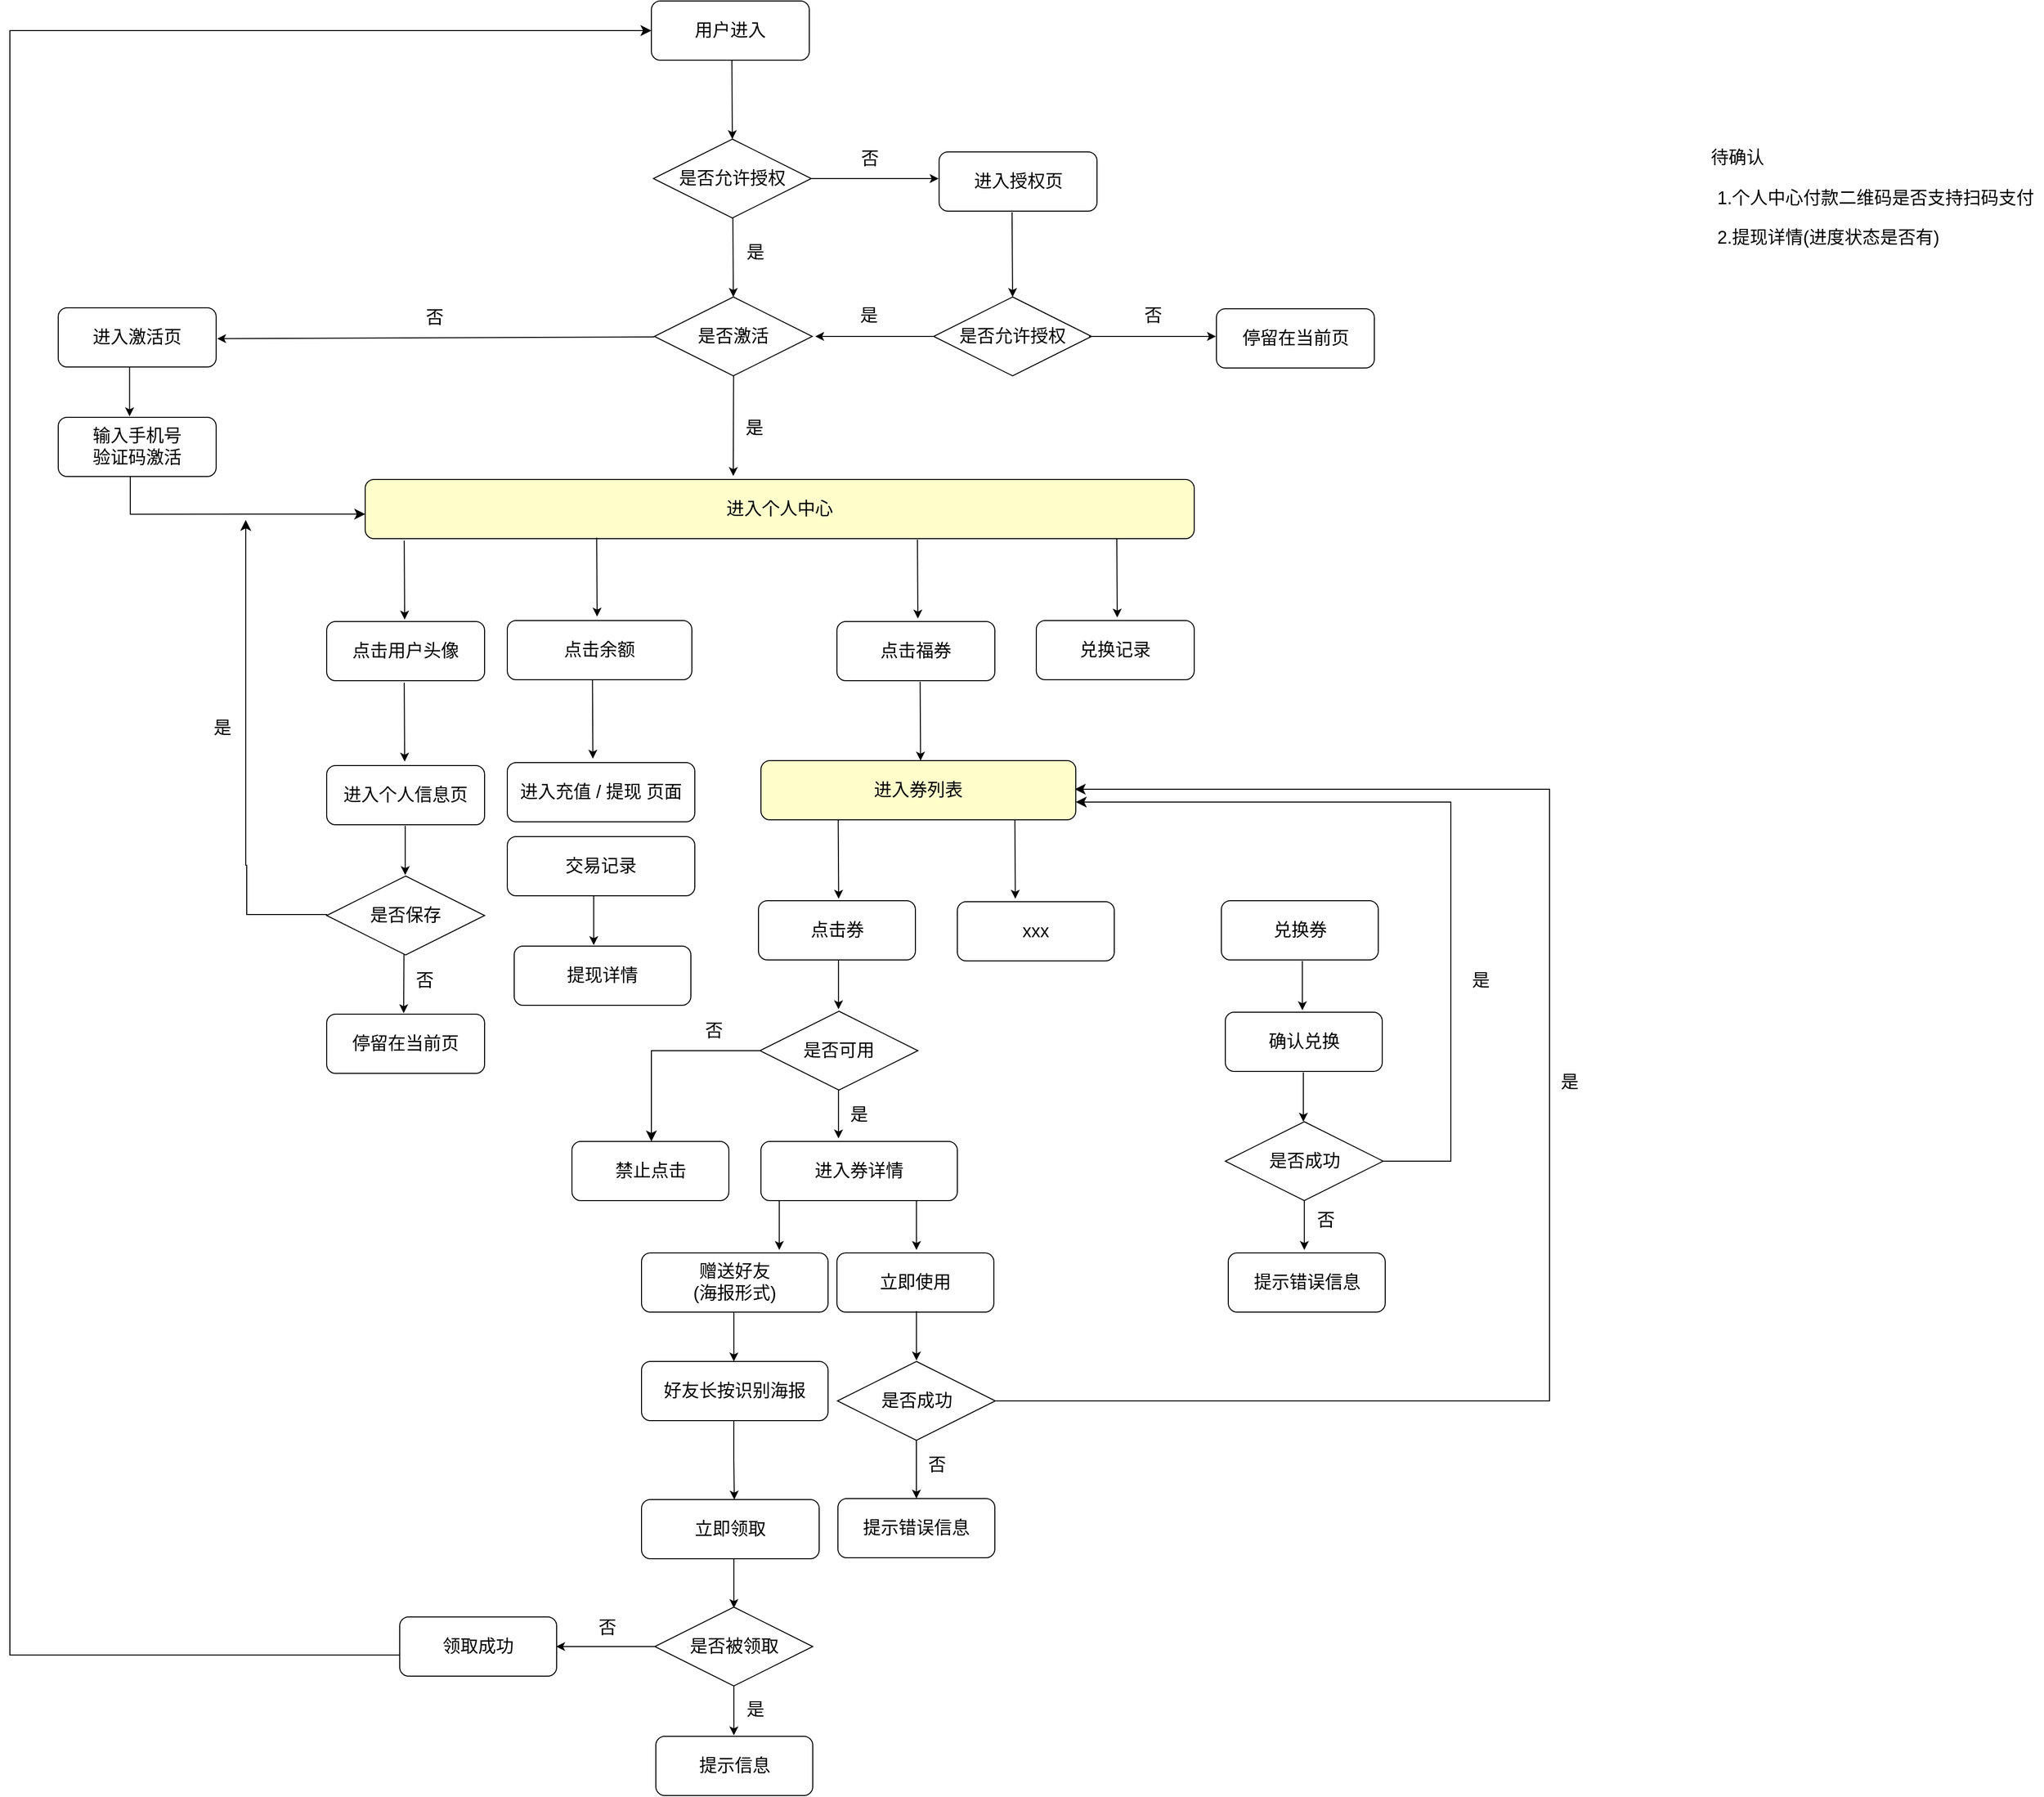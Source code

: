 <mxfile version="21.2.9" type="github">
  <diagram name="第 1 页" id="RvbOkiFRiEU_Y_Q_C5jR">
    <mxGraphModel dx="3404" dy="3253" grid="1" gridSize="10" guides="1" tooltips="1" connect="1" arrows="1" fold="1" page="1" pageScale="1" pageWidth="827" pageHeight="1169" math="0" shadow="0">
      <root>
        <mxCell id="0" />
        <mxCell id="1" parent="0" />
        <mxCell id="TUClwBRdHytam8DGEJX_-6" value="&lt;font style=&quot;font-size: 18px;&quot;&gt;是否激活&lt;/font&gt;" style="rhombus;whiteSpace=wrap;html=1;" vertex="1" parent="1">
          <mxGeometry x="-907" y="-976" width="160" height="80" as="geometry" />
        </mxCell>
        <mxCell id="TUClwBRdHytam8DGEJX_-8" value="" style="endArrow=classic;html=1;rounded=0;entryX=0.444;entryY=-0.058;entryDx=0;entryDy=0;entryPerimeter=0;" edge="1" parent="1" target="TUClwBRdHytam8DGEJX_-14">
          <mxGeometry width="50" height="50" relative="1" as="geometry">
            <mxPoint x="-826.71" y="-896" as="sourcePoint" />
            <mxPoint x="-826.71" y="-796" as="targetPoint" />
          </mxGeometry>
        </mxCell>
        <mxCell id="TUClwBRdHytam8DGEJX_-10" value="&lt;font style=&quot;font-size: 18px;&quot;&gt;是&lt;/font&gt;" style="text;html=1;align=center;verticalAlign=middle;resizable=0;points=[];autosize=1;strokeColor=none;fillColor=none;" vertex="1" parent="1">
          <mxGeometry x="-826" y="-863" width="40" height="40" as="geometry" />
        </mxCell>
        <mxCell id="TUClwBRdHytam8DGEJX_-11" value="" style="endArrow=classic;html=1;rounded=0;exitX=0;exitY=0.507;exitDx=0;exitDy=0;exitPerimeter=0;" edge="1" parent="1">
          <mxGeometry width="50" height="50" relative="1" as="geometry">
            <mxPoint x="-907.0" y="-935.44" as="sourcePoint" />
            <mxPoint x="-1350" y="-933.71" as="targetPoint" />
          </mxGeometry>
        </mxCell>
        <mxCell id="TUClwBRdHytam8DGEJX_-13" value="&lt;font style=&quot;font-size: 18px;&quot;&gt;否&lt;/font&gt;" style="text;html=1;align=center;verticalAlign=middle;resizable=0;points=[];autosize=1;strokeColor=none;fillColor=none;" vertex="1" parent="1">
          <mxGeometry x="-1150" y="-975" width="40" height="40" as="geometry" />
        </mxCell>
        <mxCell id="TUClwBRdHytam8DGEJX_-14" value="&lt;font style=&quot;font-size: 18px;&quot;&gt;进入个人中心&lt;/font&gt;" style="rounded=1;whiteSpace=wrap;html=1;fillColor=#FFFFCC;" vertex="1" parent="1">
          <mxGeometry x="-1200" y="-791" width="840" height="60" as="geometry" />
        </mxCell>
        <mxCell id="TUClwBRdHytam8DGEJX_-15" value="&lt;font style=&quot;font-size: 18px;&quot;&gt;进入激活页&lt;/font&gt;" style="rounded=1;whiteSpace=wrap;html=1;" vertex="1" parent="1">
          <mxGeometry x="-1511" y="-965" width="160" height="60" as="geometry" />
        </mxCell>
        <mxCell id="TUClwBRdHytam8DGEJX_-17" value="" style="edgeStyle=segmentEdgeStyle;endArrow=classic;html=1;curved=0;rounded=0;endSize=8;startSize=8;entryX=0;entryY=0.586;entryDx=0;entryDy=0;entryPerimeter=0;" edge="1" parent="1" target="TUClwBRdHytam8DGEJX_-14">
          <mxGeometry width="50" height="50" relative="1" as="geometry">
            <mxPoint x="-1438" y="-796" as="sourcePoint" />
            <mxPoint x="-1208" y="-755" as="targetPoint" />
            <Array as="points">
              <mxPoint x="-1438" y="-756" />
            </Array>
          </mxGeometry>
        </mxCell>
        <mxCell id="TUClwBRdHytam8DGEJX_-18" value="&lt;font style=&quot;font-size: 18px;&quot;&gt;输入手机号&lt;br&gt;验证码激活&lt;br&gt;&lt;/font&gt;" style="rounded=1;whiteSpace=wrap;html=1;" vertex="1" parent="1">
          <mxGeometry x="-1511" y="-854" width="160" height="60" as="geometry" />
        </mxCell>
        <mxCell id="TUClwBRdHytam8DGEJX_-19" value="" style="endArrow=classic;html=1;rounded=0;" edge="1" parent="1">
          <mxGeometry width="50" height="50" relative="1" as="geometry">
            <mxPoint x="-1438.71" y="-905" as="sourcePoint" />
            <mxPoint x="-1438.71" y="-855" as="targetPoint" />
          </mxGeometry>
        </mxCell>
        <mxCell id="TUClwBRdHytam8DGEJX_-20" value="" style="endArrow=classic;html=1;rounded=0;" edge="1" parent="1">
          <mxGeometry width="50" height="50" relative="1" as="geometry">
            <mxPoint x="-1160.43" y="-729" as="sourcePoint" />
            <mxPoint x="-1160" y="-649" as="targetPoint" />
          </mxGeometry>
        </mxCell>
        <mxCell id="TUClwBRdHytam8DGEJX_-21" value="" style="endArrow=classic;html=1;rounded=0;" edge="1" parent="1">
          <mxGeometry width="50" height="50" relative="1" as="geometry">
            <mxPoint x="-827.43" y="-1056" as="sourcePoint" />
            <mxPoint x="-827" y="-976" as="targetPoint" />
          </mxGeometry>
        </mxCell>
        <mxCell id="TUClwBRdHytam8DGEJX_-22" value="&lt;font style=&quot;font-size: 18px;&quot;&gt;点击用户头像&lt;/font&gt;" style="rounded=1;whiteSpace=wrap;html=1;" vertex="1" parent="1">
          <mxGeometry x="-1239" y="-647" width="160" height="60" as="geometry" />
        </mxCell>
        <mxCell id="TUClwBRdHytam8DGEJX_-25" value="" style="endArrow=classic;html=1;rounded=0;" edge="1" parent="1">
          <mxGeometry width="50" height="50" relative="1" as="geometry">
            <mxPoint x="-1160.43" y="-585" as="sourcePoint" />
            <mxPoint x="-1160" y="-505" as="targetPoint" />
          </mxGeometry>
        </mxCell>
        <mxCell id="TUClwBRdHytam8DGEJX_-26" value="&lt;font style=&quot;font-size: 18px;&quot;&gt;进入个人信息页&lt;/font&gt;" style="rounded=1;whiteSpace=wrap;html=1;" vertex="1" parent="1">
          <mxGeometry x="-1239" y="-501" width="160" height="60" as="geometry" />
        </mxCell>
        <mxCell id="TUClwBRdHytam8DGEJX_-27" value="&lt;font style=&quot;font-size: 18px;&quot;&gt;是否保存&lt;/font&gt;" style="rhombus;whiteSpace=wrap;html=1;" vertex="1" parent="1">
          <mxGeometry x="-1239" y="-389" width="160" height="80" as="geometry" />
        </mxCell>
        <mxCell id="TUClwBRdHytam8DGEJX_-29" value="" style="endArrow=classic;html=1;rounded=0;" edge="1" parent="1">
          <mxGeometry width="50" height="50" relative="1" as="geometry">
            <mxPoint x="-1159.43" y="-440" as="sourcePoint" />
            <mxPoint x="-1159.43" y="-390" as="targetPoint" />
          </mxGeometry>
        </mxCell>
        <mxCell id="TUClwBRdHytam8DGEJX_-32" value="" style="edgeStyle=segmentEdgeStyle;endArrow=classic;html=1;curved=0;rounded=0;endSize=8;startSize=8;exitX=0;exitY=0.5;exitDx=0;exitDy=0;" edge="1" parent="1" source="TUClwBRdHytam8DGEJX_-27">
          <mxGeometry width="50" height="50" relative="1" as="geometry">
            <mxPoint x="-1220" y="-350" as="sourcePoint" />
            <mxPoint x="-1321" y="-750" as="targetPoint" />
            <Array as="points">
              <mxPoint x="-1320" y="-350" />
              <mxPoint x="-1320" y="-400" />
            </Array>
          </mxGeometry>
        </mxCell>
        <mxCell id="TUClwBRdHytam8DGEJX_-33" value="&lt;font style=&quot;font-size: 18px;&quot;&gt;是&lt;/font&gt;" style="text;html=1;align=center;verticalAlign=middle;resizable=0;points=[];autosize=1;strokeColor=none;fillColor=none;" vertex="1" parent="1">
          <mxGeometry x="-1365" y="-559" width="40" height="40" as="geometry" />
        </mxCell>
        <mxCell id="TUClwBRdHytam8DGEJX_-36" value="" style="endArrow=classic;html=1;rounded=0;" edge="1" parent="1">
          <mxGeometry width="50" height="50" relative="1" as="geometry">
            <mxPoint x="-1160.71" y="-310" as="sourcePoint" />
            <mxPoint x="-1161" y="-250" as="targetPoint" />
          </mxGeometry>
        </mxCell>
        <mxCell id="TUClwBRdHytam8DGEJX_-37" value="&lt;font style=&quot;font-size: 18px;&quot;&gt;否&lt;/font&gt;" style="text;html=1;align=center;verticalAlign=middle;resizable=0;points=[];autosize=1;strokeColor=none;fillColor=none;" vertex="1" parent="1">
          <mxGeometry x="-1160" y="-303" width="40" height="40" as="geometry" />
        </mxCell>
        <mxCell id="TUClwBRdHytam8DGEJX_-38" value="&lt;font style=&quot;font-size: 18px;&quot;&gt;停留在当前页&lt;/font&gt;" style="rounded=1;whiteSpace=wrap;html=1;" vertex="1" parent="1">
          <mxGeometry x="-1239" y="-249" width="160" height="60" as="geometry" />
        </mxCell>
        <mxCell id="TUClwBRdHytam8DGEJX_-39" value="" style="endArrow=classic;html=1;rounded=0;" edge="1" parent="1">
          <mxGeometry width="50" height="50" relative="1" as="geometry">
            <mxPoint x="-965.43" y="-732" as="sourcePoint" />
            <mxPoint x="-965" y="-652" as="targetPoint" />
          </mxGeometry>
        </mxCell>
        <mxCell id="TUClwBRdHytam8DGEJX_-40" value="&lt;font style=&quot;font-size: 18px;&quot;&gt;点击余额&lt;/font&gt;" style="rounded=1;whiteSpace=wrap;html=1;" vertex="1" parent="1">
          <mxGeometry x="-1056" y="-648" width="187" height="60" as="geometry" />
        </mxCell>
        <mxCell id="TUClwBRdHytam8DGEJX_-41" value="&lt;font style=&quot;font-size: 18px;&quot;&gt;点击福券&lt;/font&gt;" style="rounded=1;whiteSpace=wrap;html=1;" vertex="1" parent="1">
          <mxGeometry x="-722" y="-647" width="160" height="60" as="geometry" />
        </mxCell>
        <mxCell id="TUClwBRdHytam8DGEJX_-42" value="" style="endArrow=classic;html=1;rounded=0;" edge="1" parent="1">
          <mxGeometry width="50" height="50" relative="1" as="geometry">
            <mxPoint x="-640.43" y="-730" as="sourcePoint" />
            <mxPoint x="-640" y="-650" as="targetPoint" />
          </mxGeometry>
        </mxCell>
        <mxCell id="TUClwBRdHytam8DGEJX_-43" value="" style="endArrow=classic;html=1;rounded=0;" edge="1" parent="1">
          <mxGeometry width="50" height="50" relative="1" as="geometry">
            <mxPoint x="-969.71" y="-588" as="sourcePoint" />
            <mxPoint x="-969.28" y="-508" as="targetPoint" />
          </mxGeometry>
        </mxCell>
        <mxCell id="TUClwBRdHytam8DGEJX_-44" value="&lt;font style=&quot;font-size: 18px;&quot;&gt;进入充值 / 提现 页面&lt;/font&gt;" style="rounded=1;whiteSpace=wrap;html=1;" vertex="1" parent="1">
          <mxGeometry x="-1056" y="-504" width="190" height="60" as="geometry" />
        </mxCell>
        <mxCell id="TUClwBRdHytam8DGEJX_-46" value="&lt;font style=&quot;font-size: 18px;&quot;&gt;交易记录&lt;/font&gt;" style="rounded=1;whiteSpace=wrap;html=1;" vertex="1" parent="1">
          <mxGeometry x="-1056" y="-429" width="190" height="60" as="geometry" />
        </mxCell>
        <mxCell id="TUClwBRdHytam8DGEJX_-47" value="" style="endArrow=classic;html=1;rounded=0;" edge="1" parent="1">
          <mxGeometry width="50" height="50" relative="1" as="geometry">
            <mxPoint x="-637.71" y="-586" as="sourcePoint" />
            <mxPoint x="-637.28" y="-506" as="targetPoint" />
          </mxGeometry>
        </mxCell>
        <mxCell id="TUClwBRdHytam8DGEJX_-48" value="&lt;font style=&quot;font-size: 18px;&quot;&gt;进入券列表&lt;/font&gt;" style="rounded=1;whiteSpace=wrap;html=1;fillColor=#FFFFCC;" vertex="1" parent="1">
          <mxGeometry x="-799" y="-506" width="319" height="60" as="geometry" />
        </mxCell>
        <mxCell id="TUClwBRdHytam8DGEJX_-49" value="" style="endArrow=classic;html=1;rounded=0;" edge="1" parent="1">
          <mxGeometry width="50" height="50" relative="1" as="geometry">
            <mxPoint x="-720.71" y="-446" as="sourcePoint" />
            <mxPoint x="-720.28" y="-366" as="targetPoint" />
          </mxGeometry>
        </mxCell>
        <mxCell id="TUClwBRdHytam8DGEJX_-50" value="&lt;font style=&quot;font-size: 18px;&quot;&gt;点击券&lt;/font&gt;" style="rounded=1;whiteSpace=wrap;html=1;" vertex="1" parent="1">
          <mxGeometry x="-801.5" y="-364" width="159" height="60" as="geometry" />
        </mxCell>
        <mxCell id="TUClwBRdHytam8DGEJX_-51" value="&lt;font style=&quot;font-size: 18px;&quot;&gt;是否可用&lt;/font&gt;" style="rhombus;whiteSpace=wrap;html=1;" vertex="1" parent="1">
          <mxGeometry x="-800" y="-252" width="160" height="80" as="geometry" />
        </mxCell>
        <mxCell id="TUClwBRdHytam8DGEJX_-52" value="" style="endArrow=classic;html=1;rounded=0;" edge="1" parent="1">
          <mxGeometry width="50" height="50" relative="1" as="geometry">
            <mxPoint x="-720.43" y="-304" as="sourcePoint" />
            <mxPoint x="-720.43" y="-254" as="targetPoint" />
          </mxGeometry>
        </mxCell>
        <mxCell id="TUClwBRdHytam8DGEJX_-53" value="" style="endArrow=classic;html=1;rounded=0;" edge="1" parent="1">
          <mxGeometry width="50" height="50" relative="1" as="geometry">
            <mxPoint x="-720.43" y="-173" as="sourcePoint" />
            <mxPoint x="-720.43" y="-123" as="targetPoint" />
          </mxGeometry>
        </mxCell>
        <mxCell id="TUClwBRdHytam8DGEJX_-54" value="&lt;font style=&quot;font-size: 18px;&quot;&gt;是&lt;/font&gt;" style="text;html=1;align=center;verticalAlign=middle;resizable=0;points=[];autosize=1;strokeColor=none;fillColor=none;" vertex="1" parent="1">
          <mxGeometry x="-720" y="-167" width="40" height="40" as="geometry" />
        </mxCell>
        <mxCell id="TUClwBRdHytam8DGEJX_-55" value="&lt;font style=&quot;font-size: 18px;&quot;&gt;进入券详情&lt;br&gt;&lt;/font&gt;" style="rounded=1;whiteSpace=wrap;html=1;" vertex="1" parent="1">
          <mxGeometry x="-799" y="-120" width="199" height="60" as="geometry" />
        </mxCell>
        <mxCell id="TUClwBRdHytam8DGEJX_-56" value="" style="endArrow=classic;html=1;rounded=0;" edge="1" parent="1">
          <mxGeometry width="50" height="50" relative="1" as="geometry">
            <mxPoint x="-541.71" y="-446" as="sourcePoint" />
            <mxPoint x="-541.28" y="-366" as="targetPoint" />
          </mxGeometry>
        </mxCell>
        <mxCell id="TUClwBRdHytam8DGEJX_-57" value="&lt;font style=&quot;font-size: 18px;&quot;&gt;兑换券&lt;/font&gt;" style="rounded=1;whiteSpace=wrap;html=1;" vertex="1" parent="1">
          <mxGeometry x="-332.5" y="-364" width="159" height="60" as="geometry" />
        </mxCell>
        <mxCell id="TUClwBRdHytam8DGEJX_-59" value="&lt;font style=&quot;font-size: 18px;&quot;&gt;否&lt;/font&gt;" style="text;html=1;align=center;verticalAlign=middle;resizable=0;points=[];autosize=1;strokeColor=none;fillColor=none;" vertex="1" parent="1">
          <mxGeometry x="-867" y="-252" width="40" height="40" as="geometry" />
        </mxCell>
        <mxCell id="TUClwBRdHytam8DGEJX_-60" value="&lt;font style=&quot;font-size: 18px;&quot;&gt;禁止点击&lt;/font&gt;" style="rounded=1;whiteSpace=wrap;html=1;" vertex="1" parent="1">
          <mxGeometry x="-990.5" y="-120" width="159" height="60" as="geometry" />
        </mxCell>
        <mxCell id="TUClwBRdHytam8DGEJX_-61" value="" style="edgeStyle=segmentEdgeStyle;endArrow=classic;html=1;curved=0;rounded=0;endSize=8;startSize=8;exitX=0;exitY=0.5;exitDx=0;exitDy=0;" edge="1" parent="1" source="TUClwBRdHytam8DGEJX_-51">
          <mxGeometry width="50" height="50" relative="1" as="geometry">
            <mxPoint x="-854" y="-140" as="sourcePoint" />
            <mxPoint x="-910" y="-120" as="targetPoint" />
            <Array as="points">
              <mxPoint x="-910" y="-212" />
            </Array>
          </mxGeometry>
        </mxCell>
        <mxCell id="TUClwBRdHytam8DGEJX_-63" value="" style="endArrow=classic;html=1;rounded=0;" edge="1" parent="1">
          <mxGeometry width="50" height="50" relative="1" as="geometry">
            <mxPoint x="-250.43" y="-303" as="sourcePoint" />
            <mxPoint x="-250.43" y="-253" as="targetPoint" />
          </mxGeometry>
        </mxCell>
        <mxCell id="TUClwBRdHytam8DGEJX_-64" value="&lt;font style=&quot;font-size: 18px;&quot;&gt;确认兑换&lt;/font&gt;" style="rounded=1;whiteSpace=wrap;html=1;" vertex="1" parent="1">
          <mxGeometry x="-328.5" y="-251" width="159" height="60" as="geometry" />
        </mxCell>
        <mxCell id="TUClwBRdHytam8DGEJX_-65" value="" style="endArrow=classic;html=1;rounded=0;" edge="1" parent="1">
          <mxGeometry width="50" height="50" relative="1" as="geometry">
            <mxPoint x="-249.43" y="-190" as="sourcePoint" />
            <mxPoint x="-249.43" y="-140" as="targetPoint" />
          </mxGeometry>
        </mxCell>
        <mxCell id="TUClwBRdHytam8DGEJX_-67" value="&lt;font style=&quot;font-size: 18px;&quot;&gt;是否成功&lt;/font&gt;" style="rhombus;whiteSpace=wrap;html=1;" vertex="1" parent="1">
          <mxGeometry x="-328.5" y="-140" width="160" height="80" as="geometry" />
        </mxCell>
        <mxCell id="TUClwBRdHytam8DGEJX_-68" value="" style="endArrow=classic;html=1;rounded=0;" edge="1" parent="1">
          <mxGeometry width="50" height="50" relative="1" as="geometry">
            <mxPoint x="-248.43" y="-60" as="sourcePoint" />
            <mxPoint x="-248.43" y="-10" as="targetPoint" />
          </mxGeometry>
        </mxCell>
        <mxCell id="TUClwBRdHytam8DGEJX_-69" value="&lt;font style=&quot;font-size: 18px;&quot;&gt;否&lt;/font&gt;" style="text;html=1;align=center;verticalAlign=middle;resizable=0;points=[];autosize=1;strokeColor=none;fillColor=none;" vertex="1" parent="1">
          <mxGeometry x="-247" y="-60" width="40" height="40" as="geometry" />
        </mxCell>
        <mxCell id="TUClwBRdHytam8DGEJX_-70" value="&lt;font style=&quot;font-size: 18px;&quot;&gt;提示错误信息&lt;/font&gt;" style="rounded=1;whiteSpace=wrap;html=1;" vertex="1" parent="1">
          <mxGeometry x="-325.5" y="-7" width="159" height="60" as="geometry" />
        </mxCell>
        <mxCell id="TUClwBRdHytam8DGEJX_-71" value="" style="edgeStyle=segmentEdgeStyle;endArrow=classic;html=1;curved=0;rounded=0;endSize=8;startSize=8;entryX=1;entryY=0.5;entryDx=0;entryDy=0;exitX=1;exitY=0.5;exitDx=0;exitDy=0;" edge="1" parent="1" source="TUClwBRdHytam8DGEJX_-67">
          <mxGeometry width="50" height="50" relative="1" as="geometry">
            <mxPoint x="-458.5" y="-88" as="sourcePoint" />
            <mxPoint x="-480" y="-464" as="targetPoint" />
            <Array as="points">
              <mxPoint x="-100" y="-100" />
              <mxPoint x="-100" y="-464" />
            </Array>
          </mxGeometry>
        </mxCell>
        <mxCell id="TUClwBRdHytam8DGEJX_-72" value="&lt;font style=&quot;font-size: 18px;&quot;&gt;是&lt;/font&gt;" style="text;html=1;align=center;verticalAlign=middle;resizable=0;points=[];autosize=1;strokeColor=none;fillColor=none;" vertex="1" parent="1">
          <mxGeometry x="-90" y="-303" width="40" height="40" as="geometry" />
        </mxCell>
        <mxCell id="TUClwBRdHytam8DGEJX_-75" value="" style="endArrow=classic;html=1;rounded=0;" edge="1" parent="1">
          <mxGeometry width="50" height="50" relative="1" as="geometry">
            <mxPoint x="-780.43" y="-60" as="sourcePoint" />
            <mxPoint x="-780.43" y="-10" as="targetPoint" />
          </mxGeometry>
        </mxCell>
        <mxCell id="TUClwBRdHytam8DGEJX_-76" value="&lt;span style=&quot;font-size: 18px;&quot;&gt;立即使用&lt;/span&gt;" style="rounded=1;whiteSpace=wrap;html=1;" vertex="1" parent="1">
          <mxGeometry x="-722" y="-7" width="159" height="60" as="geometry" />
        </mxCell>
        <mxCell id="TUClwBRdHytam8DGEJX_-77" value="&lt;font style=&quot;font-size: 18px;&quot;&gt;是否成功&lt;/font&gt;" style="rhombus;whiteSpace=wrap;html=1;" vertex="1" parent="1">
          <mxGeometry x="-721.5" y="103" width="160" height="80" as="geometry" />
        </mxCell>
        <mxCell id="TUClwBRdHytam8DGEJX_-78" value="" style="endArrow=classic;html=1;rounded=0;" edge="1" parent="1">
          <mxGeometry width="50" height="50" relative="1" as="geometry">
            <mxPoint x="-641.43" y="52" as="sourcePoint" />
            <mxPoint x="-641.43" y="102" as="targetPoint" />
          </mxGeometry>
        </mxCell>
        <mxCell id="TUClwBRdHytam8DGEJX_-79" value="&lt;font style=&quot;font-size: 18px;&quot;&gt;提示错误信息&lt;/font&gt;" style="rounded=1;whiteSpace=wrap;html=1;" vertex="1" parent="1">
          <mxGeometry x="-721" y="242" width="159" height="60" as="geometry" />
        </mxCell>
        <mxCell id="TUClwBRdHytam8DGEJX_-81" value="&lt;font style=&quot;font-size: 18px;&quot;&gt;否&lt;/font&gt;" style="text;html=1;align=center;verticalAlign=middle;resizable=0;points=[];autosize=1;strokeColor=none;fillColor=none;" vertex="1" parent="1">
          <mxGeometry x="-641" y="188" width="40" height="40" as="geometry" />
        </mxCell>
        <mxCell id="TUClwBRdHytam8DGEJX_-83" value="" style="edgeStyle=segmentEdgeStyle;endArrow=classic;html=1;curved=0;rounded=0;endSize=8;startSize=8;entryX=1;entryY=0.5;entryDx=0;entryDy=0;exitX=1;exitY=0.5;exitDx=0;exitDy=0;" edge="1" parent="1" source="TUClwBRdHytam8DGEJX_-77">
          <mxGeometry width="50" height="50" relative="1" as="geometry">
            <mxPoint x="-560" y="143" as="sourcePoint" />
            <mxPoint x="-481" y="-477.0" as="targetPoint" />
            <Array as="points">
              <mxPoint y="143" />
              <mxPoint y="-477" />
            </Array>
          </mxGeometry>
        </mxCell>
        <mxCell id="TUClwBRdHytam8DGEJX_-84" value="&lt;font style=&quot;font-size: 18px;&quot;&gt;是&lt;/font&gt;" style="text;html=1;align=center;verticalAlign=middle;resizable=0;points=[];autosize=1;strokeColor=none;fillColor=none;" vertex="1" parent="1">
          <mxGeometry y="-200" width="40" height="40" as="geometry" />
        </mxCell>
        <mxCell id="TUClwBRdHytam8DGEJX_-85" value="" style="endArrow=classic;html=1;rounded=0;entryX=0.5;entryY=0;entryDx=0;entryDy=0;exitX=0.5;exitY=1;exitDx=0;exitDy=0;" edge="1" parent="1" source="TUClwBRdHytam8DGEJX_-77" target="TUClwBRdHytam8DGEJX_-79">
          <mxGeometry width="50" height="50" relative="1" as="geometry">
            <mxPoint x="-641.43" y="184" as="sourcePoint" />
            <mxPoint x="-641.43" y="234" as="targetPoint" />
          </mxGeometry>
        </mxCell>
        <mxCell id="TUClwBRdHytam8DGEJX_-87" value="&lt;span style=&quot;font-size: 18px;&quot;&gt;兑换记录&lt;/span&gt;" style="rounded=1;whiteSpace=wrap;html=1;" vertex="1" parent="1">
          <mxGeometry x="-520" y="-648" width="160" height="60" as="geometry" />
        </mxCell>
        <mxCell id="TUClwBRdHytam8DGEJX_-88" value="" style="endArrow=classic;html=1;rounded=0;" edge="1" parent="1">
          <mxGeometry width="50" height="50" relative="1" as="geometry">
            <mxPoint x="-438.43" y="-731" as="sourcePoint" />
            <mxPoint x="-438" y="-651" as="targetPoint" />
          </mxGeometry>
        </mxCell>
        <mxCell id="TUClwBRdHytam8DGEJX_-90" value="&lt;font style=&quot;font-size: 18px;&quot;&gt;提现详情&lt;/font&gt;" style="rounded=1;whiteSpace=wrap;html=1;" vertex="1" parent="1">
          <mxGeometry x="-1049" y="-318" width="179" height="60" as="geometry" />
        </mxCell>
        <mxCell id="TUClwBRdHytam8DGEJX_-91" value="" style="endArrow=classic;html=1;rounded=0;" edge="1" parent="1">
          <mxGeometry width="50" height="50" relative="1" as="geometry">
            <mxPoint x="-968.43" y="-369" as="sourcePoint" />
            <mxPoint x="-968.43" y="-319" as="targetPoint" />
          </mxGeometry>
        </mxCell>
        <mxCell id="TUClwBRdHytam8DGEJX_-95" value="&lt;font style=&quot;font-size: 18px;&quot;&gt;用户进入&lt;/font&gt;" style="rounded=1;whiteSpace=wrap;html=1;" vertex="1" parent="1">
          <mxGeometry x="-910" y="-1276" width="160" height="60" as="geometry" />
        </mxCell>
        <mxCell id="TUClwBRdHytam8DGEJX_-96" value="&lt;font style=&quot;font-size: 18px;&quot;&gt;是否允许授权&lt;/font&gt;" style="rhombus;whiteSpace=wrap;html=1;" vertex="1" parent="1">
          <mxGeometry x="-908" y="-1136" width="160" height="80" as="geometry" />
        </mxCell>
        <mxCell id="TUClwBRdHytam8DGEJX_-97" value="" style="endArrow=classic;html=1;rounded=0;" edge="1" parent="1">
          <mxGeometry width="50" height="50" relative="1" as="geometry">
            <mxPoint x="-828.43" y="-1216" as="sourcePoint" />
            <mxPoint x="-828" y="-1136" as="targetPoint" />
          </mxGeometry>
        </mxCell>
        <mxCell id="TUClwBRdHytam8DGEJX_-98" value="" style="endArrow=classic;html=1;rounded=0;exitX=0;exitY=0.507;exitDx=0;exitDy=0;exitPerimeter=0;" edge="1" parent="1">
          <mxGeometry width="50" height="50" relative="1" as="geometry">
            <mxPoint x="-747.5" y="-1096" as="sourcePoint" />
            <mxPoint x="-619" y="-1096" as="targetPoint" />
          </mxGeometry>
        </mxCell>
        <mxCell id="TUClwBRdHytam8DGEJX_-99" value="&lt;font style=&quot;font-size: 18px;&quot;&gt;否&lt;/font&gt;" style="text;html=1;align=center;verticalAlign=middle;resizable=0;points=[];autosize=1;strokeColor=none;fillColor=none;" vertex="1" parent="1">
          <mxGeometry x="-709" y="-1136" width="40" height="40" as="geometry" />
        </mxCell>
        <UserObject label="&lt;font style=&quot;font-size: 18px;&quot;&gt;进入授权页&lt;/font&gt;" link="http://zk-web-object.oss-cn-qingdao.aliyuncs.com/guocai/test-share.png" id="TUClwBRdHytam8DGEJX_-100">
          <mxCell style="rounded=1;whiteSpace=wrap;html=1;" vertex="1" parent="1">
            <mxGeometry x="-618.5" y="-1123" width="160" height="60" as="geometry" />
          </mxCell>
        </UserObject>
        <mxCell id="TUClwBRdHytam8DGEJX_-101" value="&lt;font style=&quot;font-size: 18px;&quot;&gt;是&lt;/font&gt;" style="text;html=1;align=center;verticalAlign=middle;resizable=0;points=[];autosize=1;strokeColor=none;fillColor=none;" vertex="1" parent="1">
          <mxGeometry x="-825" y="-1041" width="40" height="40" as="geometry" />
        </mxCell>
        <mxCell id="TUClwBRdHytam8DGEJX_-102" value="&lt;font style=&quot;font-size: 18px;&quot;&gt;是否允许授权&lt;/font&gt;" style="rhombus;whiteSpace=wrap;html=1;" vertex="1" parent="1">
          <mxGeometry x="-624" y="-976" width="160" height="80" as="geometry" />
        </mxCell>
        <mxCell id="TUClwBRdHytam8DGEJX_-103" value="" style="endArrow=classic;html=1;rounded=0;exitX=0.487;exitY=1.001;exitDx=0;exitDy=0;exitPerimeter=0;" edge="1" parent="1">
          <mxGeometry width="50" height="50" relative="1" as="geometry">
            <mxPoint x="-544.58" y="-1061.94" as="sourcePoint" />
            <mxPoint x="-544" y="-976" as="targetPoint" />
          </mxGeometry>
        </mxCell>
        <mxCell id="TUClwBRdHytam8DGEJX_-104" value="" style="endArrow=classic;html=1;rounded=0;exitX=0;exitY=0.507;exitDx=0;exitDy=0;exitPerimeter=0;" edge="1" parent="1">
          <mxGeometry width="50" height="50" relative="1" as="geometry">
            <mxPoint x="-624.5" y="-936" as="sourcePoint" />
            <mxPoint x="-744" y="-936" as="targetPoint" />
          </mxGeometry>
        </mxCell>
        <mxCell id="TUClwBRdHytam8DGEJX_-105" value="&lt;font style=&quot;font-size: 18px;&quot;&gt;是&lt;/font&gt;" style="text;html=1;align=center;verticalAlign=middle;resizable=0;points=[];autosize=1;strokeColor=none;fillColor=none;" vertex="1" parent="1">
          <mxGeometry x="-710" y="-977" width="40" height="40" as="geometry" />
        </mxCell>
        <mxCell id="TUClwBRdHytam8DGEJX_-106" value="&lt;font style=&quot;font-size: 18px;&quot;&gt;否&lt;/font&gt;" style="text;html=1;align=center;verticalAlign=middle;resizable=0;points=[];autosize=1;strokeColor=none;fillColor=none;" vertex="1" parent="1">
          <mxGeometry x="-422" y="-977" width="40" height="40" as="geometry" />
        </mxCell>
        <mxCell id="TUClwBRdHytam8DGEJX_-107" value="" style="endArrow=classic;html=1;rounded=0;exitX=0;exitY=0.507;exitDx=0;exitDy=0;exitPerimeter=0;" edge="1" parent="1">
          <mxGeometry width="50" height="50" relative="1" as="geometry">
            <mxPoint x="-466.5" y="-936" as="sourcePoint" />
            <mxPoint x="-338" y="-936" as="targetPoint" />
          </mxGeometry>
        </mxCell>
        <mxCell id="TUClwBRdHytam8DGEJX_-108" value="&lt;font style=&quot;font-size: 18px;&quot;&gt;停留在当前页&lt;/font&gt;" style="rounded=1;whiteSpace=wrap;html=1;" vertex="1" parent="1">
          <mxGeometry x="-337.5" y="-964" width="160" height="60" as="geometry" />
        </mxCell>
        <mxCell id="TUClwBRdHytam8DGEJX_-109" value="&lt;font style=&quot;font-size: 18px;&quot;&gt;xxx&lt;/font&gt;" style="rounded=1;whiteSpace=wrap;html=1;" vertex="1" parent="1">
          <mxGeometry x="-600" y="-363" width="159" height="60" as="geometry" />
        </mxCell>
        <mxCell id="TUClwBRdHytam8DGEJX_-112" value="&lt;font style=&quot;font-size: 18px;&quot;&gt;待确认&lt;/font&gt;" style="text;html=1;align=center;verticalAlign=middle;resizable=0;points=[];autosize=1;strokeColor=none;fillColor=none;" vertex="1" parent="1">
          <mxGeometry x="150" y="-1137" width="80" height="40" as="geometry" />
        </mxCell>
        <mxCell id="TUClwBRdHytam8DGEJX_-113" value="&lt;font style=&quot;font-size: 18px;&quot;&gt;1.个人中心付款二维码是否支持扫码支付&lt;/font&gt;" style="text;html=1;align=center;verticalAlign=middle;resizable=0;points=[];autosize=1;strokeColor=none;fillColor=none;" vertex="1" parent="1">
          <mxGeometry x="160" y="-1096" width="340" height="40" as="geometry" />
        </mxCell>
        <UserObject label="&lt;font style=&quot;font-size: 18px;&quot;&gt;赠送好友&lt;br&gt;(海报形式)&lt;/font&gt;" link="http://zk-web-object.oss-cn-qingdao.aliyuncs.com/guocai/test-share.png" linkTarget="_blank" id="TUClwBRdHytam8DGEJX_-114">
          <mxCell style="rounded=1;whiteSpace=wrap;html=1;" vertex="1" parent="1">
            <mxGeometry x="-920" y="-7" width="189" height="60" as="geometry" />
          </mxCell>
        </UserObject>
        <mxCell id="TUClwBRdHytam8DGEJX_-115" value="" style="endArrow=classic;html=1;rounded=0;" edge="1" parent="1">
          <mxGeometry width="50" height="50" relative="1" as="geometry">
            <mxPoint x="-641.43" y="-60" as="sourcePoint" />
            <mxPoint x="-641.43" y="-10" as="targetPoint" />
          </mxGeometry>
        </mxCell>
        <mxCell id="TUClwBRdHytam8DGEJX_-116" value="" style="endArrow=classic;html=1;rounded=0;" edge="1" parent="1">
          <mxGeometry width="50" height="50" relative="1" as="geometry">
            <mxPoint x="-826.43" y="53" as="sourcePoint" />
            <mxPoint x="-826.43" y="103" as="targetPoint" />
          </mxGeometry>
        </mxCell>
        <mxCell id="TUClwBRdHytam8DGEJX_-120" value="" style="edgeStyle=orthogonalEdgeStyle;rounded=0;orthogonalLoop=1;jettySize=auto;html=1;" edge="1" parent="1">
          <mxGeometry relative="1" as="geometry">
            <mxPoint x="-826.5" y="163" as="sourcePoint" />
            <mxPoint x="-826" y="243" as="targetPoint" />
            <Array as="points">
              <mxPoint x="-826" y="203" />
              <mxPoint x="-826" y="203" />
            </Array>
          </mxGeometry>
        </mxCell>
        <UserObject label="&lt;font style=&quot;font-size: 18px;&quot;&gt;好友长按识别海报&lt;/font&gt;" link="http://zk-web-object.oss-cn-qingdao.aliyuncs.com/guocai/test-share.png" linkTarget="_blank" id="TUClwBRdHytam8DGEJX_-118">
          <mxCell style="rounded=1;whiteSpace=wrap;html=1;" vertex="1" parent="1">
            <mxGeometry x="-920" y="103" width="189" height="60" as="geometry" />
          </mxCell>
        </UserObject>
        <mxCell id="TUClwBRdHytam8DGEJX_-119" value="&lt;font style=&quot;font-size: 18px;&quot;&gt;立即领取&lt;/font&gt;" style="whiteSpace=wrap;html=1;rounded=1;" vertex="1" parent="1">
          <mxGeometry x="-920" y="243" width="180" height="60" as="geometry" />
        </mxCell>
        <mxCell id="TUClwBRdHytam8DGEJX_-127" value="" style="edgeStyle=orthogonalEdgeStyle;rounded=0;orthogonalLoop=1;jettySize=auto;html=1;" edge="1" parent="1" source="TUClwBRdHytam8DGEJX_-121">
          <mxGeometry relative="1" as="geometry">
            <mxPoint x="-1006.5" y="392" as="targetPoint" />
          </mxGeometry>
        </mxCell>
        <mxCell id="TUClwBRdHytam8DGEJX_-121" value="&lt;font style=&quot;font-size: 18px;&quot;&gt;是否被领取&lt;/font&gt;" style="rhombus;whiteSpace=wrap;html=1;" vertex="1" parent="1">
          <mxGeometry x="-906.5" y="352" width="160" height="80" as="geometry" />
        </mxCell>
        <mxCell id="TUClwBRdHytam8DGEJX_-122" value="" style="endArrow=classic;html=1;rounded=0;" edge="1" parent="1">
          <mxGeometry width="50" height="50" relative="1" as="geometry">
            <mxPoint x="-826.43" y="303" as="sourcePoint" />
            <mxPoint x="-826.43" y="353" as="targetPoint" />
          </mxGeometry>
        </mxCell>
        <mxCell id="TUClwBRdHytam8DGEJX_-123" value="" style="endArrow=classic;html=1;rounded=0;" edge="1" parent="1">
          <mxGeometry width="50" height="50" relative="1" as="geometry">
            <mxPoint x="-826.43" y="432" as="sourcePoint" />
            <mxPoint x="-826.43" y="482" as="targetPoint" />
          </mxGeometry>
        </mxCell>
        <mxCell id="TUClwBRdHytam8DGEJX_-124" value="&lt;font style=&quot;font-size: 18px;&quot;&gt;是&lt;/font&gt;" style="text;html=1;align=center;verticalAlign=middle;resizable=0;points=[];autosize=1;strokeColor=none;fillColor=none;" vertex="1" parent="1">
          <mxGeometry x="-825" y="436" width="40" height="40" as="geometry" />
        </mxCell>
        <mxCell id="TUClwBRdHytam8DGEJX_-125" value="&lt;font style=&quot;font-size: 18px;&quot;&gt;提示信息&lt;/font&gt;" style="rounded=1;whiteSpace=wrap;html=1;" vertex="1" parent="1">
          <mxGeometry x="-905.5" y="483" width="159" height="60" as="geometry" />
        </mxCell>
        <mxCell id="TUClwBRdHytam8DGEJX_-128" value="&lt;font style=&quot;font-size: 18px;&quot;&gt;否&lt;/font&gt;" style="text;html=1;align=center;verticalAlign=middle;resizable=0;points=[];autosize=1;strokeColor=none;fillColor=none;" vertex="1" parent="1">
          <mxGeometry x="-975" y="353" width="40" height="40" as="geometry" />
        </mxCell>
        <mxCell id="TUClwBRdHytam8DGEJX_-129" value="&lt;font style=&quot;font-size: 18px;&quot;&gt;领取成功&lt;/font&gt;" style="rounded=1;whiteSpace=wrap;html=1;" vertex="1" parent="1">
          <mxGeometry x="-1165" y="362" width="159" height="60" as="geometry" />
        </mxCell>
        <mxCell id="TUClwBRdHytam8DGEJX_-131" value="" style="edgeStyle=elbowEdgeStyle;elbow=horizontal;endArrow=classic;html=1;curved=0;rounded=0;endSize=8;startSize=8;entryX=0;entryY=0.5;entryDx=0;entryDy=0;exitX=0;exitY=0.643;exitDx=0;exitDy=0;exitPerimeter=0;" edge="1" parent="1" source="TUClwBRdHytam8DGEJX_-129" target="TUClwBRdHytam8DGEJX_-95">
          <mxGeometry width="50" height="50" relative="1" as="geometry">
            <mxPoint x="-1180" y="400" as="sourcePoint" />
            <mxPoint x="-1550" y="-320" as="targetPoint" />
            <Array as="points">
              <mxPoint x="-1560" y="-440" />
            </Array>
          </mxGeometry>
        </mxCell>
        <mxCell id="TUClwBRdHytam8DGEJX_-132" value="&lt;font style=&quot;font-size: 18px;&quot;&gt;2.提现详情(进度状态是否有)&lt;/font&gt;" style="text;html=1;align=center;verticalAlign=middle;resizable=0;points=[];autosize=1;strokeColor=none;fillColor=none;" vertex="1" parent="1">
          <mxGeometry x="157" y="-1056" width="250" height="40" as="geometry" />
        </mxCell>
      </root>
    </mxGraphModel>
  </diagram>
</mxfile>
